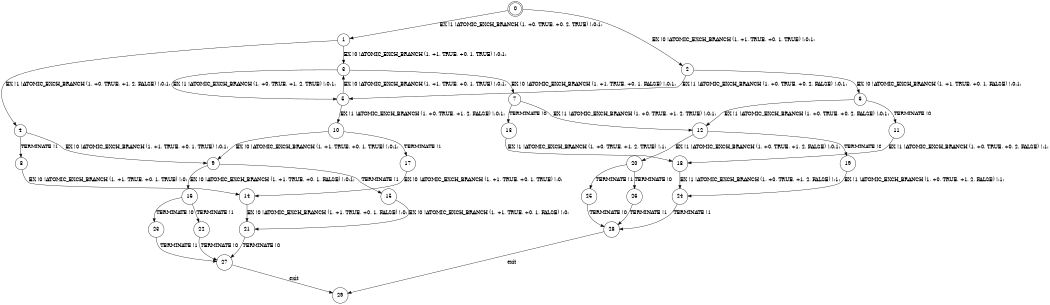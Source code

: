 digraph BCG {
size = "7, 10.5";
center = TRUE;
node [shape = circle];
0 [peripheries = 2];
0 -> 1 [label = "EX !1 !ATOMIC_EXCH_BRANCH (1, +0, TRUE, +0, 2, TRUE) !:0:1:"];
0 -> 2 [label = "EX !0 !ATOMIC_EXCH_BRANCH (1, +1, TRUE, +0, 1, TRUE) !:0:1:"];
1 -> 3 [label = "EX !0 !ATOMIC_EXCH_BRANCH (1, +1, TRUE, +0, 1, TRUE) !:0:1:"];
1 -> 4 [label = "EX !1 !ATOMIC_EXCH_BRANCH (1, +0, TRUE, +1, 2, FALSE) !:0:1:"];
2 -> 5 [label = "EX !1 !ATOMIC_EXCH_BRANCH (1, +0, TRUE, +0, 2, FALSE) !:0:1:"];
2 -> 6 [label = "EX !0 !ATOMIC_EXCH_BRANCH (1, +1, TRUE, +0, 1, FALSE) !:0:1:"];
3 -> 5 [label = "EX !1 !ATOMIC_EXCH_BRANCH (1, +0, TRUE, +1, 2, TRUE) !:0:1:"];
3 -> 7 [label = "EX !0 !ATOMIC_EXCH_BRANCH (1, +1, TRUE, +0, 1, FALSE) !:0:1:"];
4 -> 8 [label = "TERMINATE !1"];
4 -> 9 [label = "EX !0 !ATOMIC_EXCH_BRANCH (1, +1, TRUE, +0, 1, TRUE) !:0:1:"];
5 -> 10 [label = "EX !1 !ATOMIC_EXCH_BRANCH (1, +0, TRUE, +1, 2, FALSE) !:0:1:"];
5 -> 3 [label = "EX !0 !ATOMIC_EXCH_BRANCH (1, +1, TRUE, +0, 1, TRUE) !:0:1:"];
6 -> 11 [label = "TERMINATE !0"];
6 -> 12 [label = "EX !1 !ATOMIC_EXCH_BRANCH (1, +0, TRUE, +0, 2, FALSE) !:0:1:"];
7 -> 13 [label = "TERMINATE !0"];
7 -> 12 [label = "EX !1 !ATOMIC_EXCH_BRANCH (1, +0, TRUE, +1, 2, TRUE) !:0:1:"];
8 -> 14 [label = "EX !0 !ATOMIC_EXCH_BRANCH (1, +1, TRUE, +0, 1, TRUE) !:0:"];
9 -> 15 [label = "TERMINATE !1"];
9 -> 16 [label = "EX !0 !ATOMIC_EXCH_BRANCH (1, +1, TRUE, +0, 1, FALSE) !:0:1:"];
10 -> 17 [label = "TERMINATE !1"];
10 -> 9 [label = "EX !0 !ATOMIC_EXCH_BRANCH (1, +1, TRUE, +0, 1, TRUE) !:0:1:"];
11 -> 18 [label = "EX !1 !ATOMIC_EXCH_BRANCH (1, +0, TRUE, +0, 2, FALSE) !:1:"];
12 -> 19 [label = "TERMINATE !0"];
12 -> 20 [label = "EX !1 !ATOMIC_EXCH_BRANCH (1, +0, TRUE, +1, 2, FALSE) !:0:1:"];
13 -> 18 [label = "EX !1 !ATOMIC_EXCH_BRANCH (1, +0, TRUE, +1, 2, TRUE) !:1:"];
14 -> 21 [label = "EX !0 !ATOMIC_EXCH_BRANCH (1, +1, TRUE, +0, 1, FALSE) !:0:"];
15 -> 21 [label = "EX !0 !ATOMIC_EXCH_BRANCH (1, +1, TRUE, +0, 1, FALSE) !:0:"];
16 -> 22 [label = "TERMINATE !1"];
16 -> 23 [label = "TERMINATE !0"];
17 -> 14 [label = "EX !0 !ATOMIC_EXCH_BRANCH (1, +1, TRUE, +0, 1, TRUE) !:0:"];
18 -> 24 [label = "EX !1 !ATOMIC_EXCH_BRANCH (1, +0, TRUE, +1, 2, FALSE) !:1:"];
19 -> 24 [label = "EX !1 !ATOMIC_EXCH_BRANCH (1, +0, TRUE, +1, 2, FALSE) !:1:"];
20 -> 25 [label = "TERMINATE !1"];
20 -> 26 [label = "TERMINATE !0"];
21 -> 27 [label = "TERMINATE !0"];
22 -> 27 [label = "TERMINATE !0"];
23 -> 27 [label = "TERMINATE !1"];
24 -> 28 [label = "TERMINATE !1"];
25 -> 28 [label = "TERMINATE !0"];
26 -> 28 [label = "TERMINATE !1"];
27 -> 29 [label = "exit"];
28 -> 29 [label = "exit"];
}
